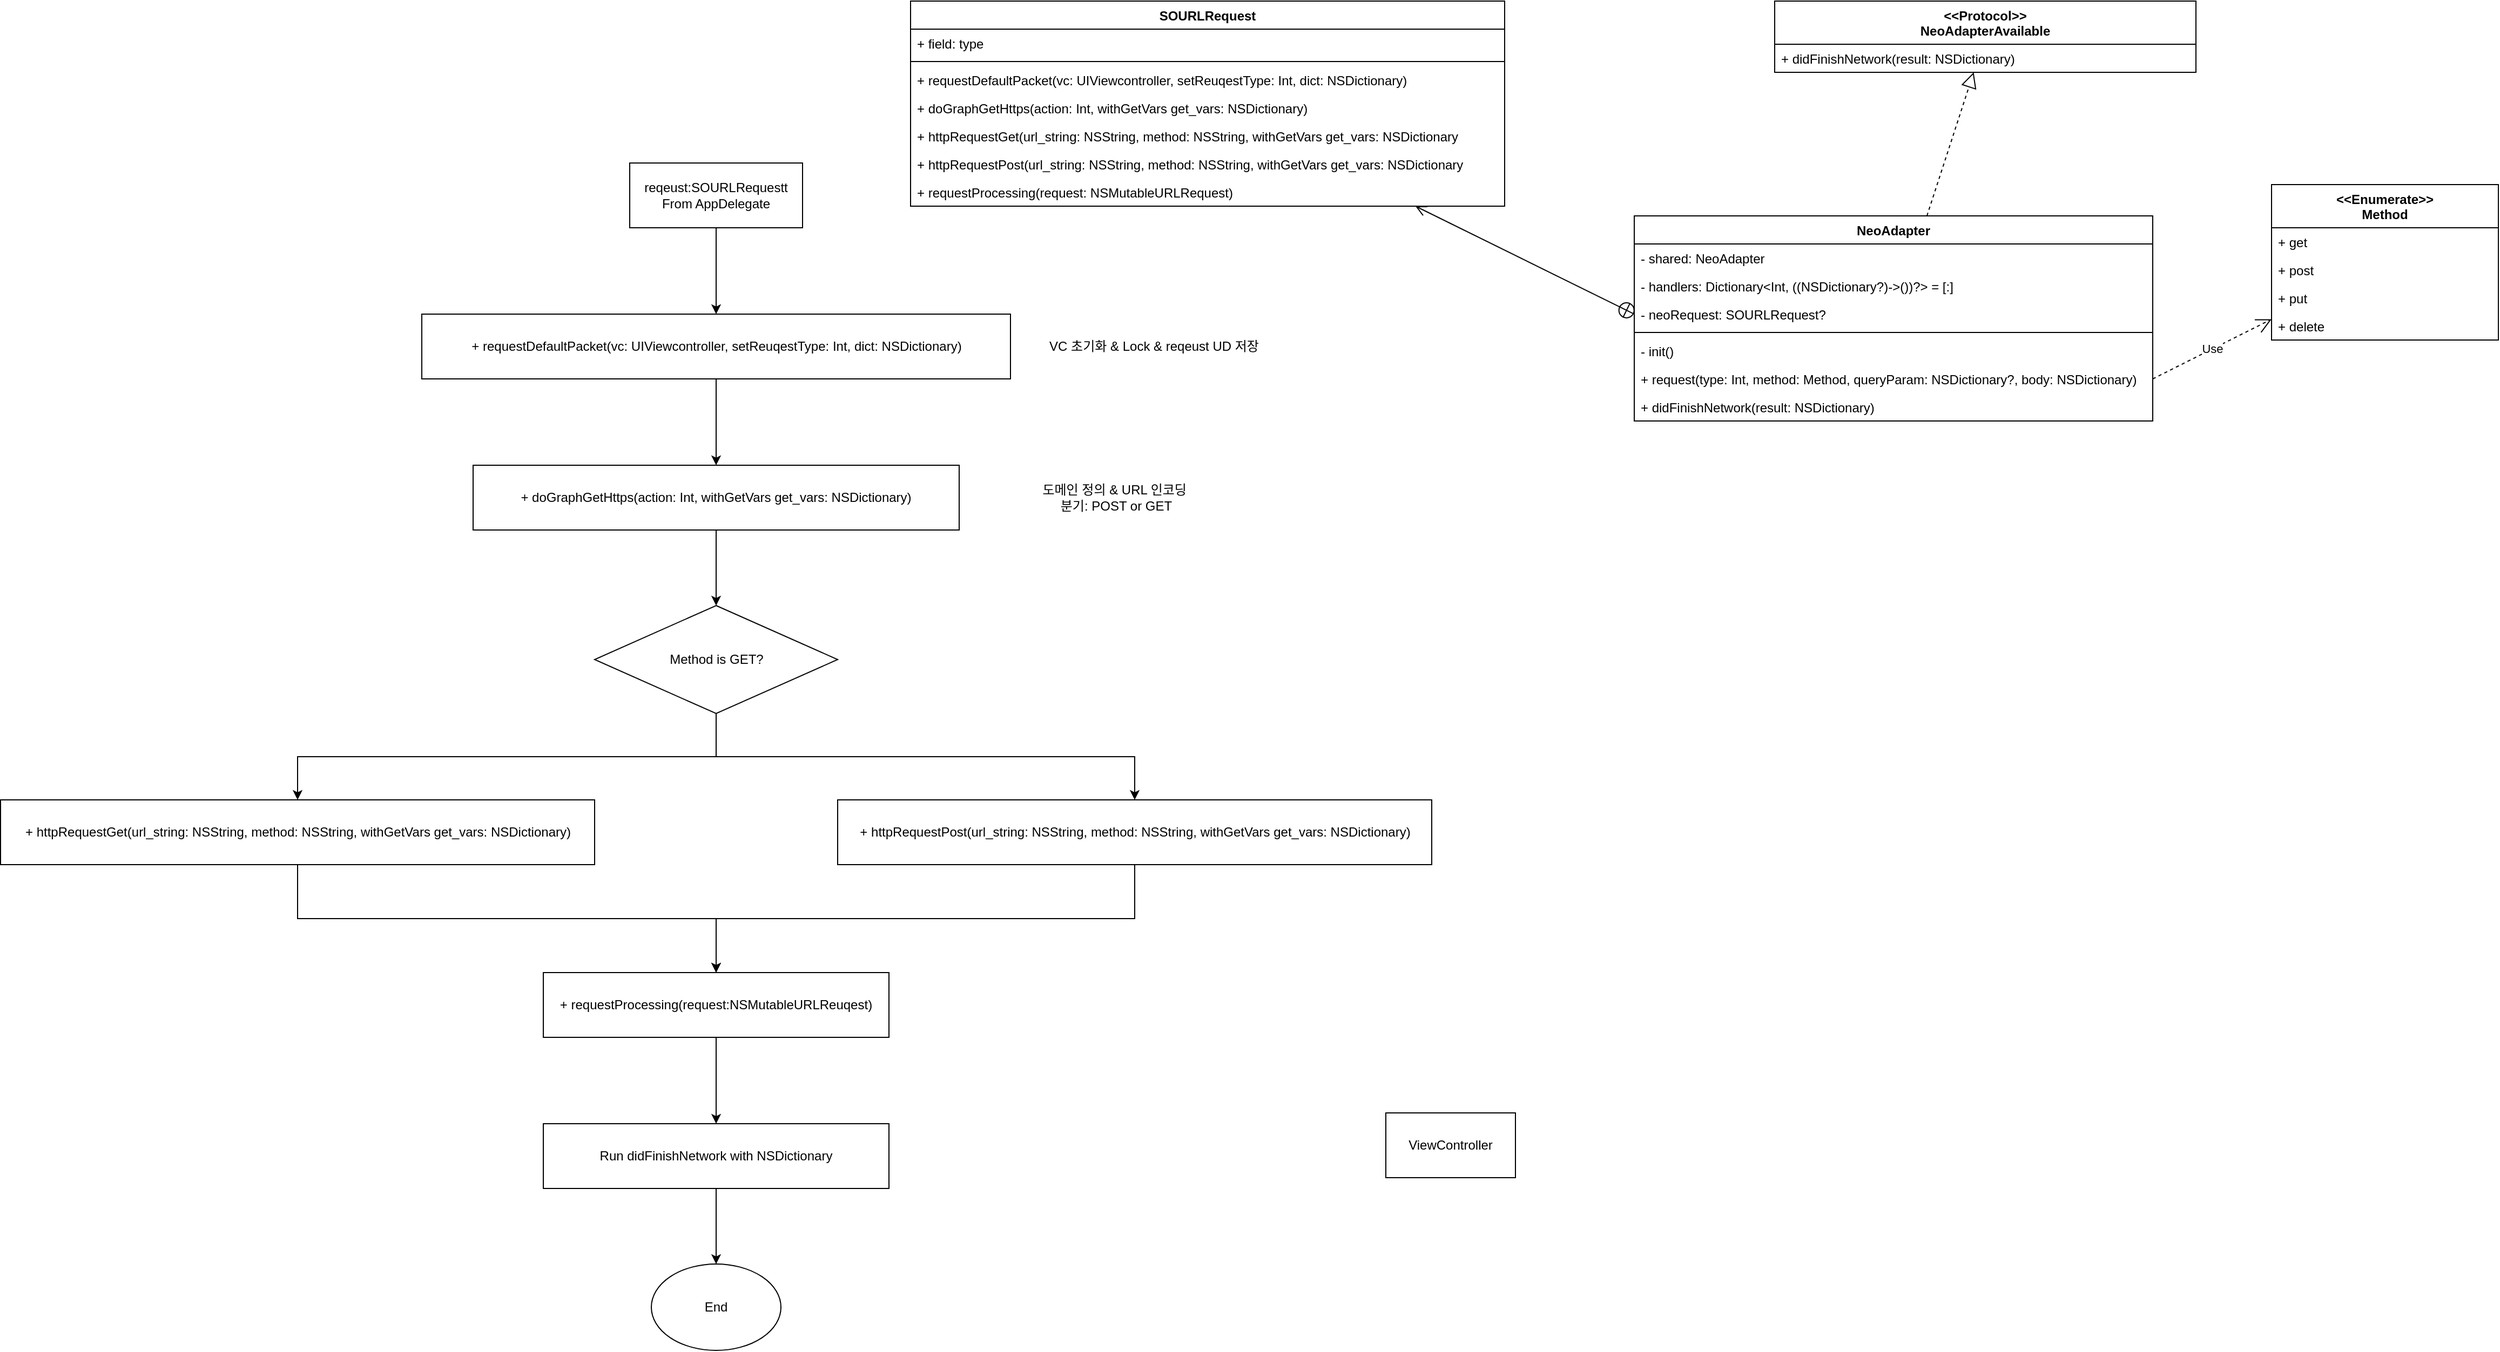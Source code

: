 <mxfile version="13.9.9" type="device"><diagram id="6hJ2Fb9KSyI2pSF-D7Mn" name="Page-1"><mxGraphModel dx="1314" dy="654" grid="1" gridSize="10" guides="1" tooltips="1" connect="1" arrows="1" fold="1" page="1" pageScale="1" pageWidth="827" pageHeight="1169" math="0" shadow="0"><root><mxCell id="0"/><mxCell id="1" parent="0"/><mxCell id="0b4FDYwiUjQ_mrkwIdnl-9" value="" style="edgeStyle=orthogonalEdgeStyle;rounded=0;orthogonalLoop=1;jettySize=auto;html=1;" edge="1" parent="1" source="0b4FDYwiUjQ_mrkwIdnl-1" target="0b4FDYwiUjQ_mrkwIdnl-8"><mxGeometry relative="1" as="geometry"/></mxCell><mxCell id="0b4FDYwiUjQ_mrkwIdnl-1" value="reqeust:SOURLRequestt&lt;br&gt;From AppDelegate" style="whiteSpace=wrap;html=1;" vertex="1" parent="1"><mxGeometry x="290" y="300" width="160" height="60" as="geometry"/></mxCell><mxCell id="0b4FDYwiUjQ_mrkwIdnl-3" value="SOURLRequest" style="swimlane;fontStyle=1;align=center;verticalAlign=top;childLayout=stackLayout;horizontal=1;startSize=26;horizontalStack=0;resizeParent=1;resizeParentMax=0;resizeLast=0;collapsible=1;marginBottom=0;" vertex="1" parent="1"><mxGeometry x="550" y="150" width="550" height="190" as="geometry"/></mxCell><mxCell id="0b4FDYwiUjQ_mrkwIdnl-4" value="+ field: type" style="text;strokeColor=none;fillColor=none;align=left;verticalAlign=top;spacingLeft=4;spacingRight=4;overflow=hidden;rotatable=0;points=[[0,0.5],[1,0.5]];portConstraint=eastwest;" vertex="1" parent="0b4FDYwiUjQ_mrkwIdnl-3"><mxGeometry y="26" width="550" height="26" as="geometry"/></mxCell><mxCell id="0b4FDYwiUjQ_mrkwIdnl-5" value="" style="line;strokeWidth=1;fillColor=none;align=left;verticalAlign=middle;spacingTop=-1;spacingLeft=3;spacingRight=3;rotatable=0;labelPosition=right;points=[];portConstraint=eastwest;" vertex="1" parent="0b4FDYwiUjQ_mrkwIdnl-3"><mxGeometry y="52" width="550" height="8" as="geometry"/></mxCell><mxCell id="0b4FDYwiUjQ_mrkwIdnl-6" value="+ requestDefaultPacket(vc: UIViewcontroller, setReuqestType: Int, dict: NSDictionary)" style="text;strokeColor=none;fillColor=none;align=left;verticalAlign=top;spacingLeft=4;spacingRight=4;overflow=hidden;rotatable=0;points=[[0,0.5],[1,0.5]];portConstraint=eastwest;" vertex="1" parent="0b4FDYwiUjQ_mrkwIdnl-3"><mxGeometry y="60" width="550" height="26" as="geometry"/></mxCell><mxCell id="0b4FDYwiUjQ_mrkwIdnl-7" value="+ doGraphGetHttps(action: Int, withGetVars get_vars: NSDictionary)" style="text;strokeColor=none;fillColor=none;align=left;verticalAlign=top;spacingLeft=4;spacingRight=4;overflow=hidden;rotatable=0;points=[[0,0.5],[1,0.5]];portConstraint=eastwest;" vertex="1" parent="0b4FDYwiUjQ_mrkwIdnl-3"><mxGeometry y="86" width="550" height="26" as="geometry"/></mxCell><mxCell id="0b4FDYwiUjQ_mrkwIdnl-14" value="+ httpRequestGet(url_string: NSString, method: NSString, withGetVars get_vars: NSDictionary" style="text;strokeColor=none;fillColor=none;align=left;verticalAlign=top;spacingLeft=4;spacingRight=4;overflow=hidden;rotatable=0;points=[[0,0.5],[1,0.5]];portConstraint=eastwest;" vertex="1" parent="0b4FDYwiUjQ_mrkwIdnl-3"><mxGeometry y="112" width="550" height="26" as="geometry"/></mxCell><mxCell id="0b4FDYwiUjQ_mrkwIdnl-15" value="+ httpRequestPost(url_string: NSString, method: NSString, withGetVars get_vars: NSDictionary" style="text;strokeColor=none;fillColor=none;align=left;verticalAlign=top;spacingLeft=4;spacingRight=4;overflow=hidden;rotatable=0;points=[[0,0.5],[1,0.5]];portConstraint=eastwest;" vertex="1" parent="0b4FDYwiUjQ_mrkwIdnl-3"><mxGeometry y="138" width="550" height="26" as="geometry"/></mxCell><mxCell id="0b4FDYwiUjQ_mrkwIdnl-23" value="+ requestProcessing(request: NSMutableURLRequest)" style="text;strokeColor=none;fillColor=none;align=left;verticalAlign=top;spacingLeft=4;spacingRight=4;overflow=hidden;rotatable=0;points=[[0,0.5],[1,0.5]];portConstraint=eastwest;" vertex="1" parent="0b4FDYwiUjQ_mrkwIdnl-3"><mxGeometry y="164" width="550" height="26" as="geometry"/></mxCell><mxCell id="0b4FDYwiUjQ_mrkwIdnl-11" value="" style="edgeStyle=orthogonalEdgeStyle;rounded=0;orthogonalLoop=1;jettySize=auto;html=1;" edge="1" parent="1" source="0b4FDYwiUjQ_mrkwIdnl-8" target="0b4FDYwiUjQ_mrkwIdnl-10"><mxGeometry relative="1" as="geometry"/></mxCell><mxCell id="0b4FDYwiUjQ_mrkwIdnl-8" value="&lt;span style=&quot;text-align: left&quot;&gt;+ requestDefaultPacket(vc: UIViewcontroller, setReuqestType: Int, dict: NSDictionary)&lt;/span&gt;" style="whiteSpace=wrap;html=1;" vertex="1" parent="1"><mxGeometry x="97.5" y="440" width="545" height="60" as="geometry"/></mxCell><mxCell id="0b4FDYwiUjQ_mrkwIdnl-17" value="" style="edgeStyle=orthogonalEdgeStyle;rounded=0;orthogonalLoop=1;jettySize=auto;html=1;" edge="1" parent="1" source="0b4FDYwiUjQ_mrkwIdnl-10" target="0b4FDYwiUjQ_mrkwIdnl-16"><mxGeometry relative="1" as="geometry"/></mxCell><mxCell id="0b4FDYwiUjQ_mrkwIdnl-10" value="&lt;span style=&quot;text-align: left&quot;&gt;+ doGraphGetHttps(action: Int, withGetVars get_vars: NSDictionary)&lt;/span&gt;" style="whiteSpace=wrap;html=1;" vertex="1" parent="1"><mxGeometry x="145" y="580" width="450" height="60" as="geometry"/></mxCell><mxCell id="0b4FDYwiUjQ_mrkwIdnl-12" value="도메인 정의 &amp;amp; URL 인코딩&amp;nbsp;&lt;br&gt;분기: POST or GET" style="text;html=1;align=center;verticalAlign=middle;resizable=0;points=[];autosize=1;" vertex="1" parent="1"><mxGeometry x="665" y="595" width="150" height="30" as="geometry"/></mxCell><mxCell id="0b4FDYwiUjQ_mrkwIdnl-13" value="VC 초기화 &amp;amp; Lock &amp;amp; reqeust UD 저장" style="text;html=1;align=center;verticalAlign=middle;resizable=0;points=[];autosize=1;" vertex="1" parent="1"><mxGeometry x="670" y="460" width="210" height="20" as="geometry"/></mxCell><mxCell id="0b4FDYwiUjQ_mrkwIdnl-20" style="edgeStyle=orthogonalEdgeStyle;rounded=0;orthogonalLoop=1;jettySize=auto;html=1;" edge="1" parent="1" source="0b4FDYwiUjQ_mrkwIdnl-16" target="0b4FDYwiUjQ_mrkwIdnl-18"><mxGeometry relative="1" as="geometry"/></mxCell><mxCell id="0b4FDYwiUjQ_mrkwIdnl-21" style="edgeStyle=orthogonalEdgeStyle;rounded=0;orthogonalLoop=1;jettySize=auto;html=1;" edge="1" parent="1" source="0b4FDYwiUjQ_mrkwIdnl-16" target="0b4FDYwiUjQ_mrkwIdnl-19"><mxGeometry relative="1" as="geometry"/></mxCell><mxCell id="0b4FDYwiUjQ_mrkwIdnl-16" value="Method is GET?" style="rhombus;whiteSpace=wrap;html=1;" vertex="1" parent="1"><mxGeometry x="257.5" y="710" width="225" height="100" as="geometry"/></mxCell><mxCell id="0b4FDYwiUjQ_mrkwIdnl-24" style="edgeStyle=orthogonalEdgeStyle;rounded=0;orthogonalLoop=1;jettySize=auto;html=1;exitX=0.5;exitY=1;exitDx=0;exitDy=0;" edge="1" parent="1" source="0b4FDYwiUjQ_mrkwIdnl-18" target="0b4FDYwiUjQ_mrkwIdnl-22"><mxGeometry relative="1" as="geometry"/></mxCell><mxCell id="0b4FDYwiUjQ_mrkwIdnl-18" value="+ httpRequestGet(url_string: NSString, method: NSString, withGetVars get_vars: NSDictionary)" style="whiteSpace=wrap;html=1;" vertex="1" parent="1"><mxGeometry x="-292.5" y="890" width="550" height="60" as="geometry"/></mxCell><mxCell id="0b4FDYwiUjQ_mrkwIdnl-25" style="edgeStyle=orthogonalEdgeStyle;rounded=0;orthogonalLoop=1;jettySize=auto;html=1;exitX=0.5;exitY=1;exitDx=0;exitDy=0;" edge="1" parent="1" source="0b4FDYwiUjQ_mrkwIdnl-19" target="0b4FDYwiUjQ_mrkwIdnl-22"><mxGeometry relative="1" as="geometry"/></mxCell><mxCell id="0b4FDYwiUjQ_mrkwIdnl-19" value="+ httpRequestPost(url_string: NSString, method: NSString, withGetVars get_vars: NSDictionary)" style="whiteSpace=wrap;html=1;" vertex="1" parent="1"><mxGeometry x="482.5" y="890" width="550" height="60" as="geometry"/></mxCell><mxCell id="0b4FDYwiUjQ_mrkwIdnl-28" value="" style="edgeStyle=orthogonalEdgeStyle;rounded=0;orthogonalLoop=1;jettySize=auto;html=1;" edge="1" parent="1" source="0b4FDYwiUjQ_mrkwIdnl-22" target="0b4FDYwiUjQ_mrkwIdnl-27"><mxGeometry relative="1" as="geometry"/></mxCell><mxCell id="0b4FDYwiUjQ_mrkwIdnl-22" value="+ requestProcessing(request:NSMutableURLReuqest)" style="whiteSpace=wrap;html=1;" vertex="1" parent="1"><mxGeometry x="210" y="1050" width="320" height="60" as="geometry"/></mxCell><mxCell id="0b4FDYwiUjQ_mrkwIdnl-30" value="" style="edgeStyle=orthogonalEdgeStyle;rounded=0;orthogonalLoop=1;jettySize=auto;html=1;" edge="1" parent="1" source="0b4FDYwiUjQ_mrkwIdnl-27" target="0b4FDYwiUjQ_mrkwIdnl-29"><mxGeometry relative="1" as="geometry"/></mxCell><mxCell id="0b4FDYwiUjQ_mrkwIdnl-27" value="&lt;span&gt;Run didFinishNetwork with NSDictionary&lt;/span&gt;" style="whiteSpace=wrap;html=1;" vertex="1" parent="1"><mxGeometry x="210" y="1190" width="320" height="60" as="geometry"/></mxCell><mxCell id="0b4FDYwiUjQ_mrkwIdnl-29" value="End" style="ellipse;whiteSpace=wrap;html=1;" vertex="1" parent="1"><mxGeometry x="310" y="1320" width="120" height="80" as="geometry"/></mxCell><mxCell id="0b4FDYwiUjQ_mrkwIdnl-31" value="ViewController" style="whiteSpace=wrap;html=1;" vertex="1" parent="1"><mxGeometry x="990" y="1180" width="120" height="60" as="geometry"/></mxCell><mxCell id="0b4FDYwiUjQ_mrkwIdnl-32" value="&lt;&lt;Protocol&gt;&gt;&#xa;NeoAdapterAvailable" style="swimlane;fontStyle=1;align=center;verticalAlign=top;childLayout=stackLayout;horizontal=1;startSize=40;horizontalStack=0;resizeParent=1;resizeParentMax=0;resizeLast=0;collapsible=1;marginBottom=0;" vertex="1" parent="1"><mxGeometry x="1350" y="150" width="390" height="66" as="geometry"/></mxCell><mxCell id="0b4FDYwiUjQ_mrkwIdnl-33" value="+ didFinishNetwork(result: NSDictionary)" style="text;strokeColor=none;fillColor=none;align=left;verticalAlign=top;spacingLeft=4;spacingRight=4;overflow=hidden;rotatable=0;points=[[0,0.5],[1,0.5]];portConstraint=eastwest;" vertex="1" parent="0b4FDYwiUjQ_mrkwIdnl-32"><mxGeometry y="40" width="390" height="26" as="geometry"/></mxCell><mxCell id="0b4FDYwiUjQ_mrkwIdnl-36" value="NeoAdapter" style="swimlane;fontStyle=1;align=center;verticalAlign=top;childLayout=stackLayout;horizontal=1;startSize=26;horizontalStack=0;resizeParent=1;resizeParentMax=0;resizeLast=0;collapsible=1;marginBottom=0;" vertex="1" parent="1"><mxGeometry x="1220" y="349" width="480" height="190" as="geometry"/></mxCell><mxCell id="0b4FDYwiUjQ_mrkwIdnl-50" value="- shared: NeoAdapter" style="text;strokeColor=none;fillColor=none;align=left;verticalAlign=top;spacingLeft=4;spacingRight=4;overflow=hidden;rotatable=0;points=[[0,0.5],[1,0.5]];portConstraint=eastwest;" vertex="1" parent="0b4FDYwiUjQ_mrkwIdnl-36"><mxGeometry y="26" width="480" height="26" as="geometry"/></mxCell><mxCell id="0b4FDYwiUjQ_mrkwIdnl-37" value="- handlers: Dictionary&lt;Int, ((NSDictionary?)-&gt;())?&gt; = [:]" style="text;strokeColor=none;fillColor=none;align=left;verticalAlign=top;spacingLeft=4;spacingRight=4;overflow=hidden;rotatable=0;points=[[0,0.5],[1,0.5]];portConstraint=eastwest;" vertex="1" parent="0b4FDYwiUjQ_mrkwIdnl-36"><mxGeometry y="52" width="480" height="26" as="geometry"/></mxCell><mxCell id="0b4FDYwiUjQ_mrkwIdnl-49" value="- neoRequest: SOURLRequest?" style="text;strokeColor=none;fillColor=none;align=left;verticalAlign=top;spacingLeft=4;spacingRight=4;overflow=hidden;rotatable=0;points=[[0,0.5],[1,0.5]];portConstraint=eastwest;" vertex="1" parent="0b4FDYwiUjQ_mrkwIdnl-36"><mxGeometry y="78" width="480" height="26" as="geometry"/></mxCell><mxCell id="0b4FDYwiUjQ_mrkwIdnl-38" value="" style="line;strokeWidth=1;fillColor=none;align=left;verticalAlign=middle;spacingTop=-1;spacingLeft=3;spacingRight=3;rotatable=0;labelPosition=right;points=[];portConstraint=eastwest;" vertex="1" parent="0b4FDYwiUjQ_mrkwIdnl-36"><mxGeometry y="104" width="480" height="8" as="geometry"/></mxCell><mxCell id="0b4FDYwiUjQ_mrkwIdnl-51" value="- init()" style="text;strokeColor=none;fillColor=none;align=left;verticalAlign=top;spacingLeft=4;spacingRight=4;overflow=hidden;rotatable=0;points=[[0,0.5],[1,0.5]];portConstraint=eastwest;" vertex="1" parent="0b4FDYwiUjQ_mrkwIdnl-36"><mxGeometry y="112" width="480" height="26" as="geometry"/></mxCell><mxCell id="0b4FDYwiUjQ_mrkwIdnl-39" value="+ request(type: Int, method: Method, queryParam: NSDictionary?, body: NSDictionary)" style="text;strokeColor=none;fillColor=none;align=left;verticalAlign=top;spacingLeft=4;spacingRight=4;overflow=hidden;rotatable=0;points=[[0,0.5],[1,0.5]];portConstraint=eastwest;" vertex="1" parent="0b4FDYwiUjQ_mrkwIdnl-36"><mxGeometry y="138" width="480" height="26" as="geometry"/></mxCell><mxCell id="0b4FDYwiUjQ_mrkwIdnl-48" value="+ didFinishNetwork(result: NSDictionary)" style="text;strokeColor=none;fillColor=none;align=left;verticalAlign=top;spacingLeft=4;spacingRight=4;overflow=hidden;rotatable=0;points=[[0,0.5],[1,0.5]];portConstraint=eastwest;" vertex="1" parent="0b4FDYwiUjQ_mrkwIdnl-36"><mxGeometry y="164" width="480" height="26" as="geometry"/></mxCell><mxCell id="0b4FDYwiUjQ_mrkwIdnl-40" value="&lt;&lt;Enumerate&gt;&gt;&#xa;Method" style="swimlane;fontStyle=1;align=center;verticalAlign=top;childLayout=stackLayout;horizontal=1;startSize=40;horizontalStack=0;resizeParent=1;resizeParentMax=0;resizeLast=0;collapsible=1;marginBottom=0;" vertex="1" parent="1"><mxGeometry x="1810" y="320" width="210" height="144" as="geometry"/></mxCell><mxCell id="0b4FDYwiUjQ_mrkwIdnl-41" value="+ get" style="text;strokeColor=none;fillColor=none;align=left;verticalAlign=top;spacingLeft=4;spacingRight=4;overflow=hidden;rotatable=0;points=[[0,0.5],[1,0.5]];portConstraint=eastwest;" vertex="1" parent="0b4FDYwiUjQ_mrkwIdnl-40"><mxGeometry y="40" width="210" height="26" as="geometry"/></mxCell><mxCell id="0b4FDYwiUjQ_mrkwIdnl-44" value="+ post" style="text;strokeColor=none;fillColor=none;align=left;verticalAlign=top;spacingLeft=4;spacingRight=4;overflow=hidden;rotatable=0;points=[[0,0.5],[1,0.5]];portConstraint=eastwest;" vertex="1" parent="0b4FDYwiUjQ_mrkwIdnl-40"><mxGeometry y="66" width="210" height="26" as="geometry"/></mxCell><mxCell id="0b4FDYwiUjQ_mrkwIdnl-45" value="+ put" style="text;strokeColor=none;fillColor=none;align=left;verticalAlign=top;spacingLeft=4;spacingRight=4;overflow=hidden;rotatable=0;points=[[0,0.5],[1,0.5]];portConstraint=eastwest;" vertex="1" parent="0b4FDYwiUjQ_mrkwIdnl-40"><mxGeometry y="92" width="210" height="26" as="geometry"/></mxCell><mxCell id="0b4FDYwiUjQ_mrkwIdnl-46" value="+ delete" style="text;strokeColor=none;fillColor=none;align=left;verticalAlign=top;spacingLeft=4;spacingRight=4;overflow=hidden;rotatable=0;points=[[0,0.5],[1,0.5]];portConstraint=eastwest;" vertex="1" parent="0b4FDYwiUjQ_mrkwIdnl-40"><mxGeometry y="118" width="210" height="26" as="geometry"/></mxCell><mxCell id="0b4FDYwiUjQ_mrkwIdnl-47" value="" style="endArrow=block;dashed=1;endFill=0;endSize=12;html=1;" edge="1" parent="1" source="0b4FDYwiUjQ_mrkwIdnl-36" target="0b4FDYwiUjQ_mrkwIdnl-32"><mxGeometry width="160" relative="1" as="geometry"><mxPoint x="1490" y="270" as="sourcePoint"/><mxPoint x="1650" y="270" as="targetPoint"/></mxGeometry></mxCell><mxCell id="0b4FDYwiUjQ_mrkwIdnl-53" value="Use" style="endArrow=open;endSize=12;dashed=1;html=1;exitX=1;exitY=0.5;exitDx=0;exitDy=0;" edge="1" parent="1" source="0b4FDYwiUjQ_mrkwIdnl-39" target="0b4FDYwiUjQ_mrkwIdnl-40"><mxGeometry width="160" relative="1" as="geometry"><mxPoint x="1690" y="620" as="sourcePoint"/><mxPoint x="1850" y="620" as="targetPoint"/></mxGeometry></mxCell><mxCell id="0b4FDYwiUjQ_mrkwIdnl-54" value="" style="endArrow=open;startArrow=circlePlus;endFill=0;startFill=0;endSize=8;html=1;exitX=0;exitY=0.5;exitDx=0;exitDy=0;" edge="1" parent="1" source="0b4FDYwiUjQ_mrkwIdnl-49" target="0b4FDYwiUjQ_mrkwIdnl-3"><mxGeometry width="160" relative="1" as="geometry"><mxPoint x="990" y="510" as="sourcePoint"/><mxPoint x="1150" y="510" as="targetPoint"/></mxGeometry></mxCell></root></mxGraphModel></diagram></mxfile>